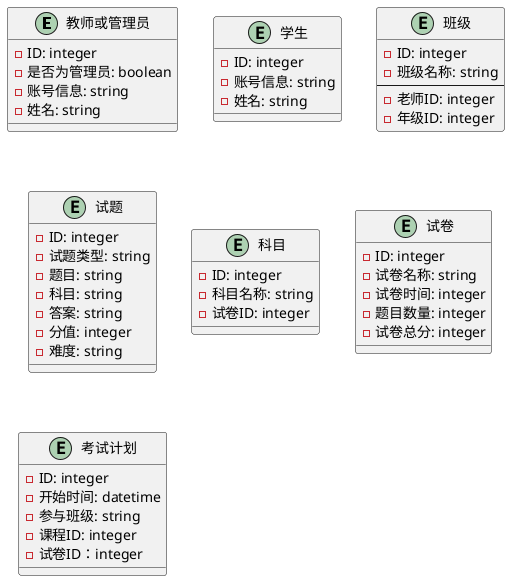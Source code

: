 @startuml

entity 教师或管理员 {
  - ID: integer
  - 是否为管理员: boolean
  - 账号信息: string
  - 姓名: string
}

entity 学生 {
  - ID: integer
  - 账号信息: string
  - 姓名: string
}

entity 班级 {
  - ID: integer
  - 班级名称: string
  --
  - 老师ID: integer
  - 年级ID: integer
}

entity 试题 {
  - ID: integer
  - 试题类型: string
  - 题目: string
  - 科目: string
  - 答案: string
  - 分值: integer
  - 难度: string
}

entity 科目 {
  - ID: integer
  - 科目名称: string
  - 试卷ID: integer
}
entity 试卷 {
  - ID: integer
  - 试卷名称: string
  - 试卷时间: integer
  - 题目数量: integer
  - 试卷总分: integer
}

entity 考试计划 {
  - ID: integer
  - 开始时间: datetime
  - 参与班级: string
  - 课程ID: integer
  - 试卷ID：integer
}


@enduml

